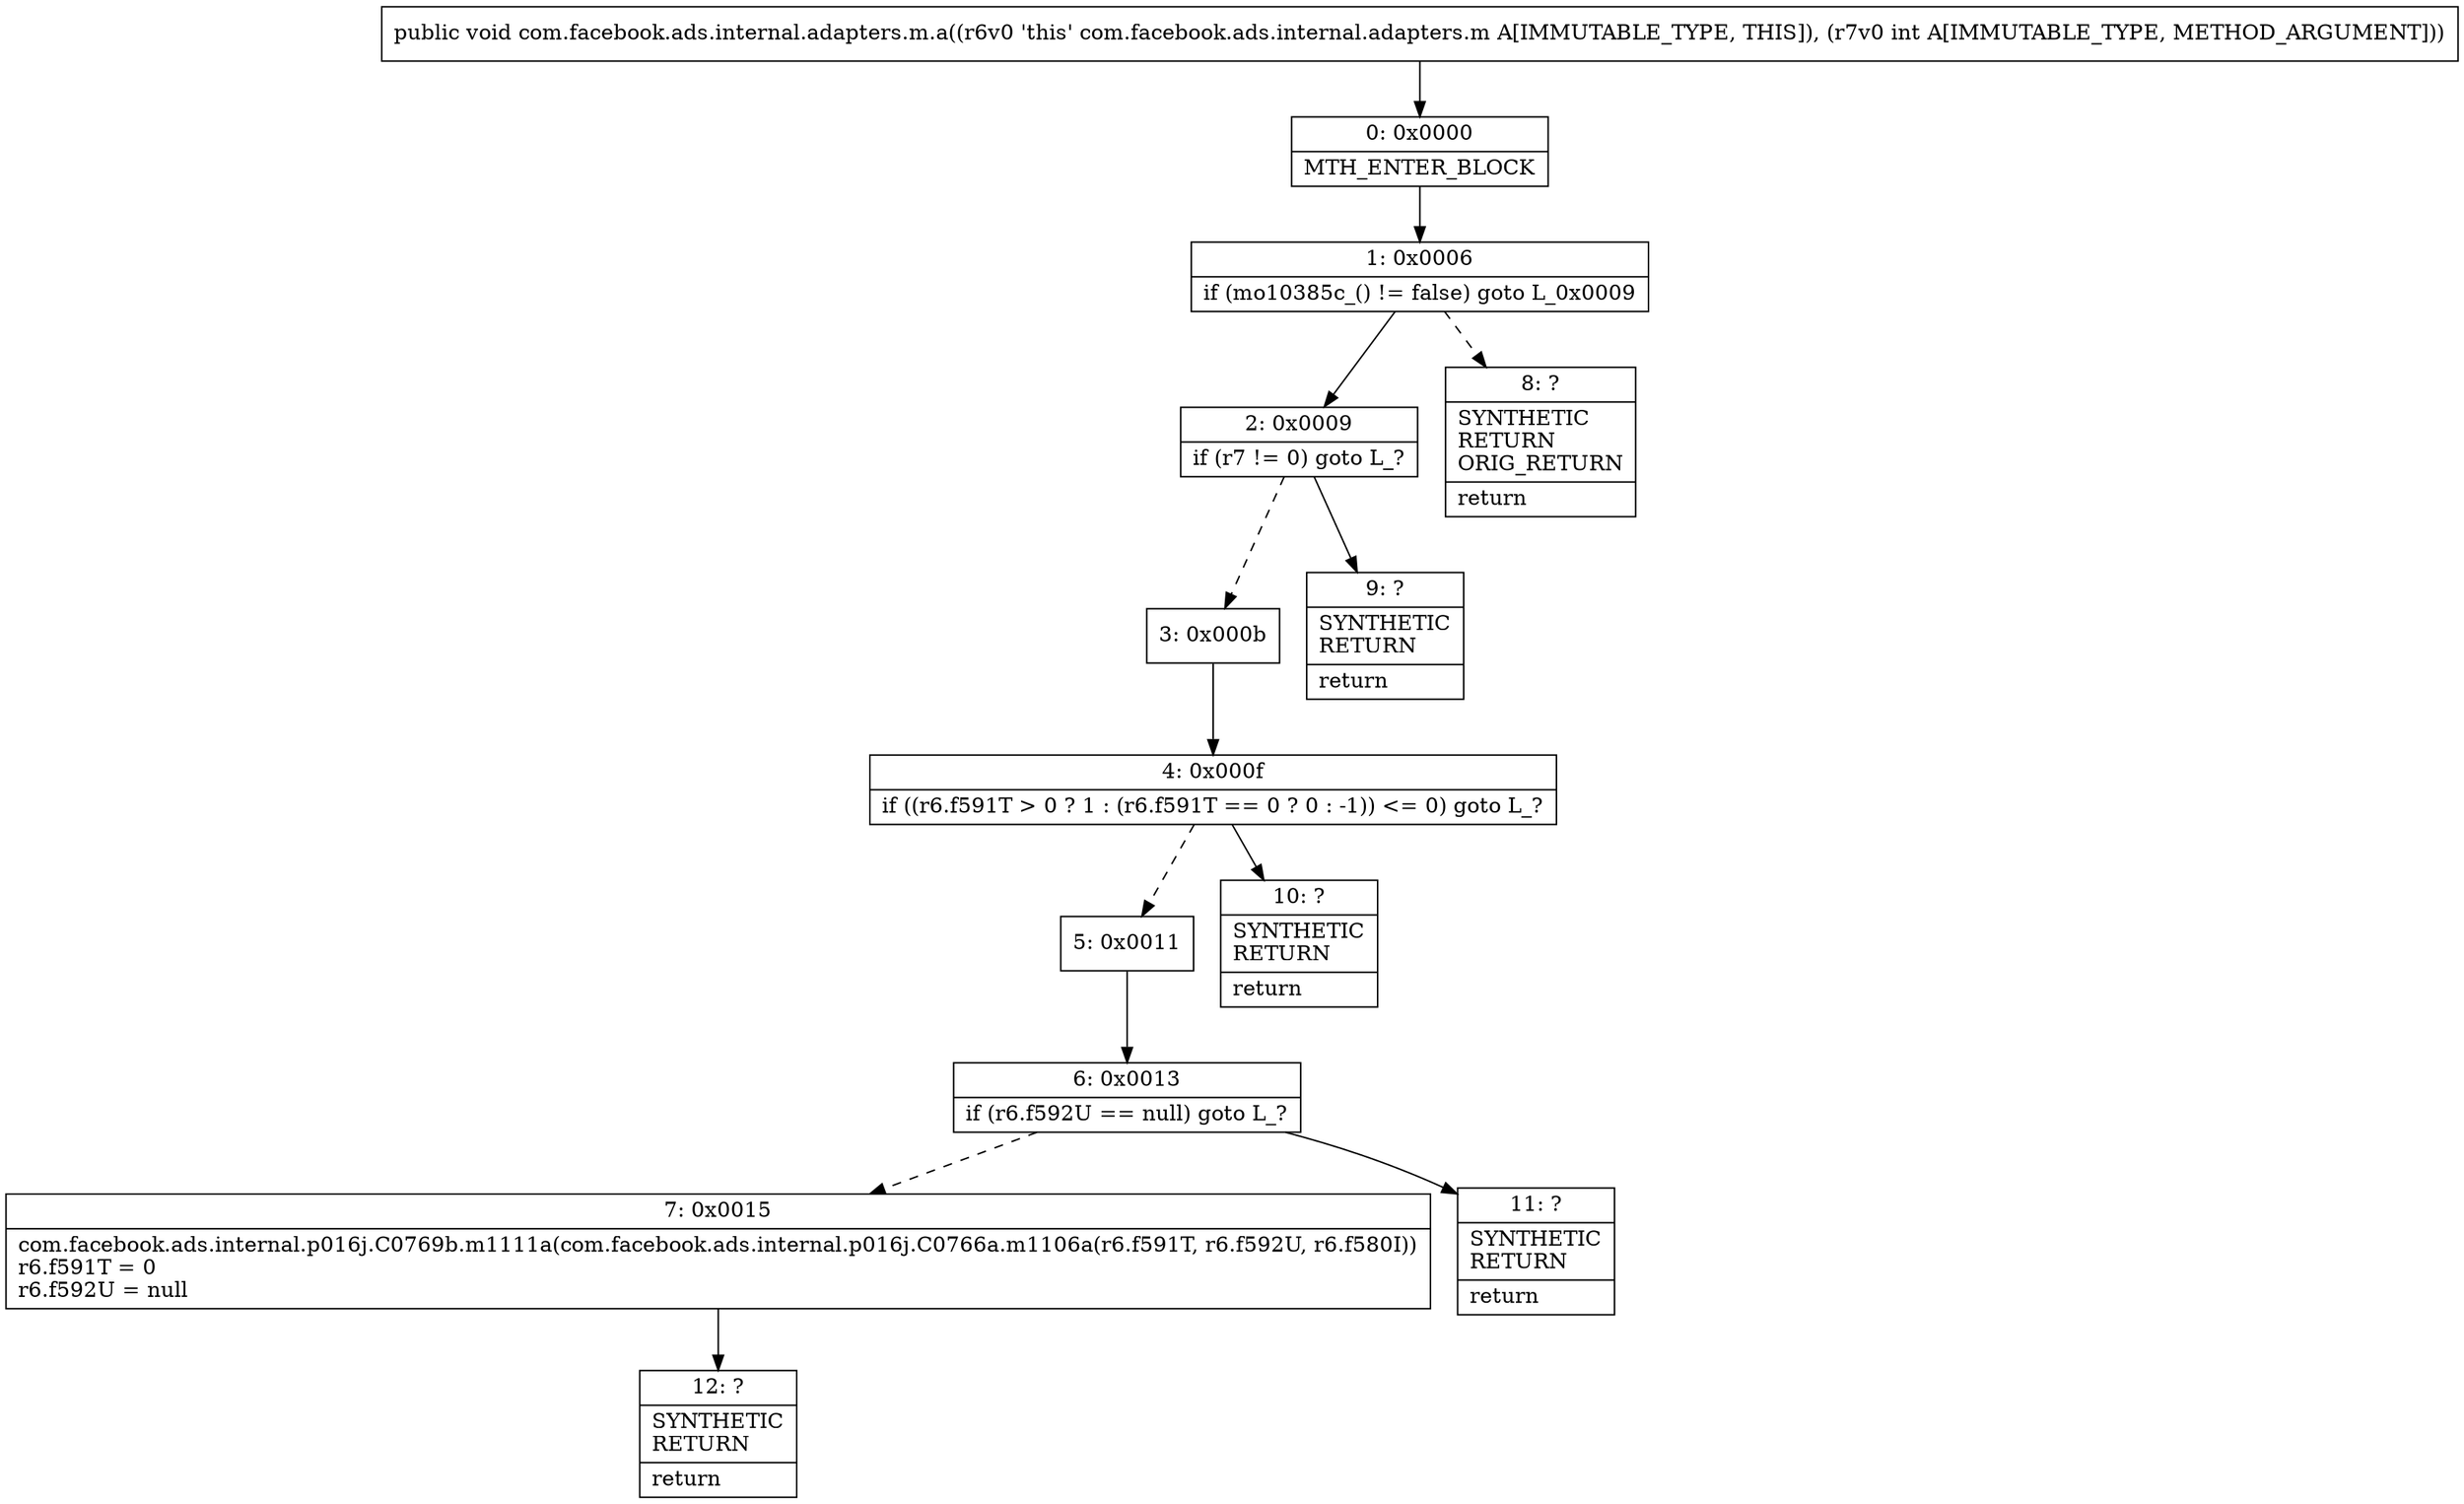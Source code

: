 digraph "CFG forcom.facebook.ads.internal.adapters.m.a(I)V" {
Node_0 [shape=record,label="{0\:\ 0x0000|MTH_ENTER_BLOCK\l}"];
Node_1 [shape=record,label="{1\:\ 0x0006|if (mo10385c_() != false) goto L_0x0009\l}"];
Node_2 [shape=record,label="{2\:\ 0x0009|if (r7 != 0) goto L_?\l}"];
Node_3 [shape=record,label="{3\:\ 0x000b}"];
Node_4 [shape=record,label="{4\:\ 0x000f|if ((r6.f591T \> 0 ? 1 : (r6.f591T == 0 ? 0 : \-1)) \<= 0) goto L_?\l}"];
Node_5 [shape=record,label="{5\:\ 0x0011}"];
Node_6 [shape=record,label="{6\:\ 0x0013|if (r6.f592U == null) goto L_?\l}"];
Node_7 [shape=record,label="{7\:\ 0x0015|com.facebook.ads.internal.p016j.C0769b.m1111a(com.facebook.ads.internal.p016j.C0766a.m1106a(r6.f591T, r6.f592U, r6.f580I))\lr6.f591T = 0\lr6.f592U = null\l}"];
Node_8 [shape=record,label="{8\:\ ?|SYNTHETIC\lRETURN\lORIG_RETURN\l|return\l}"];
Node_9 [shape=record,label="{9\:\ ?|SYNTHETIC\lRETURN\l|return\l}"];
Node_10 [shape=record,label="{10\:\ ?|SYNTHETIC\lRETURN\l|return\l}"];
Node_11 [shape=record,label="{11\:\ ?|SYNTHETIC\lRETURN\l|return\l}"];
Node_12 [shape=record,label="{12\:\ ?|SYNTHETIC\lRETURN\l|return\l}"];
MethodNode[shape=record,label="{public void com.facebook.ads.internal.adapters.m.a((r6v0 'this' com.facebook.ads.internal.adapters.m A[IMMUTABLE_TYPE, THIS]), (r7v0 int A[IMMUTABLE_TYPE, METHOD_ARGUMENT])) }"];
MethodNode -> Node_0;
Node_0 -> Node_1;
Node_1 -> Node_2;
Node_1 -> Node_8[style=dashed];
Node_2 -> Node_3[style=dashed];
Node_2 -> Node_9;
Node_3 -> Node_4;
Node_4 -> Node_5[style=dashed];
Node_4 -> Node_10;
Node_5 -> Node_6;
Node_6 -> Node_7[style=dashed];
Node_6 -> Node_11;
Node_7 -> Node_12;
}

